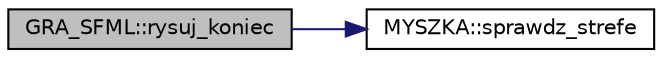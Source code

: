 digraph "GRA_SFML::rysuj_koniec"
{
  edge [fontname="Helvetica",fontsize="10",labelfontname="Helvetica",labelfontsize="10"];
  node [fontname="Helvetica",fontsize="10",shape=record];
  rankdir="LR";
  Node54 [label="GRA_SFML::rysuj_koniec",height=0.2,width=0.4,color="black", fillcolor="grey75", style="filled", fontcolor="black"];
  Node54 -> Node55 [color="midnightblue",fontsize="10",style="solid",fontname="Helvetica"];
  Node55 [label="MYSZKA::sprawdz_strefe",height=0.2,width=0.4,color="black", fillcolor="white", style="filled",URL="$class_m_y_s_z_k_a.html#af82bdf35c67cf3bb2aea891e3eb78e9d"];
}
